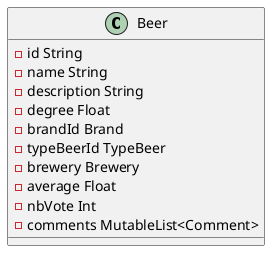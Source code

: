 @startuml Class Beer
class Beer{
    - id String
    - name String
    - description String
    - degree Float
    - brandId Brand
    - typeBeerId TypeBeer
    - brewery Brewery
    - average Float
    - nbVote Int
    - comments MutableList<Comment>
}
@enduml